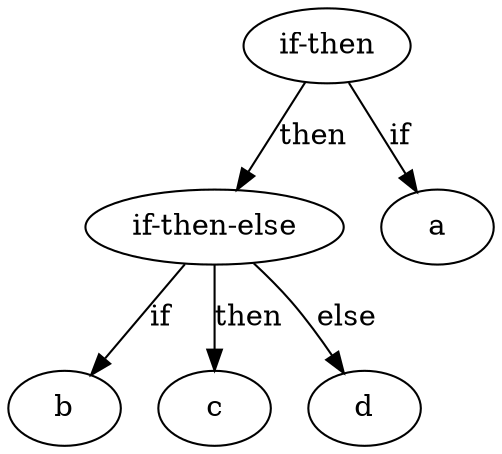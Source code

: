 digraph ifthenelse {
  /* illustration of a simple ambiguity */
  /* if a then if b then c else d */

  if1 [label="if-then"];
  if2 [label="if-then-else"];

  if1 -> a [label="if"];
  if1 -> if2 [label="then"];
  if2 -> b [label="if"];
  if2 -> c [label="then"];
  if2 -> d [label="else"];
}